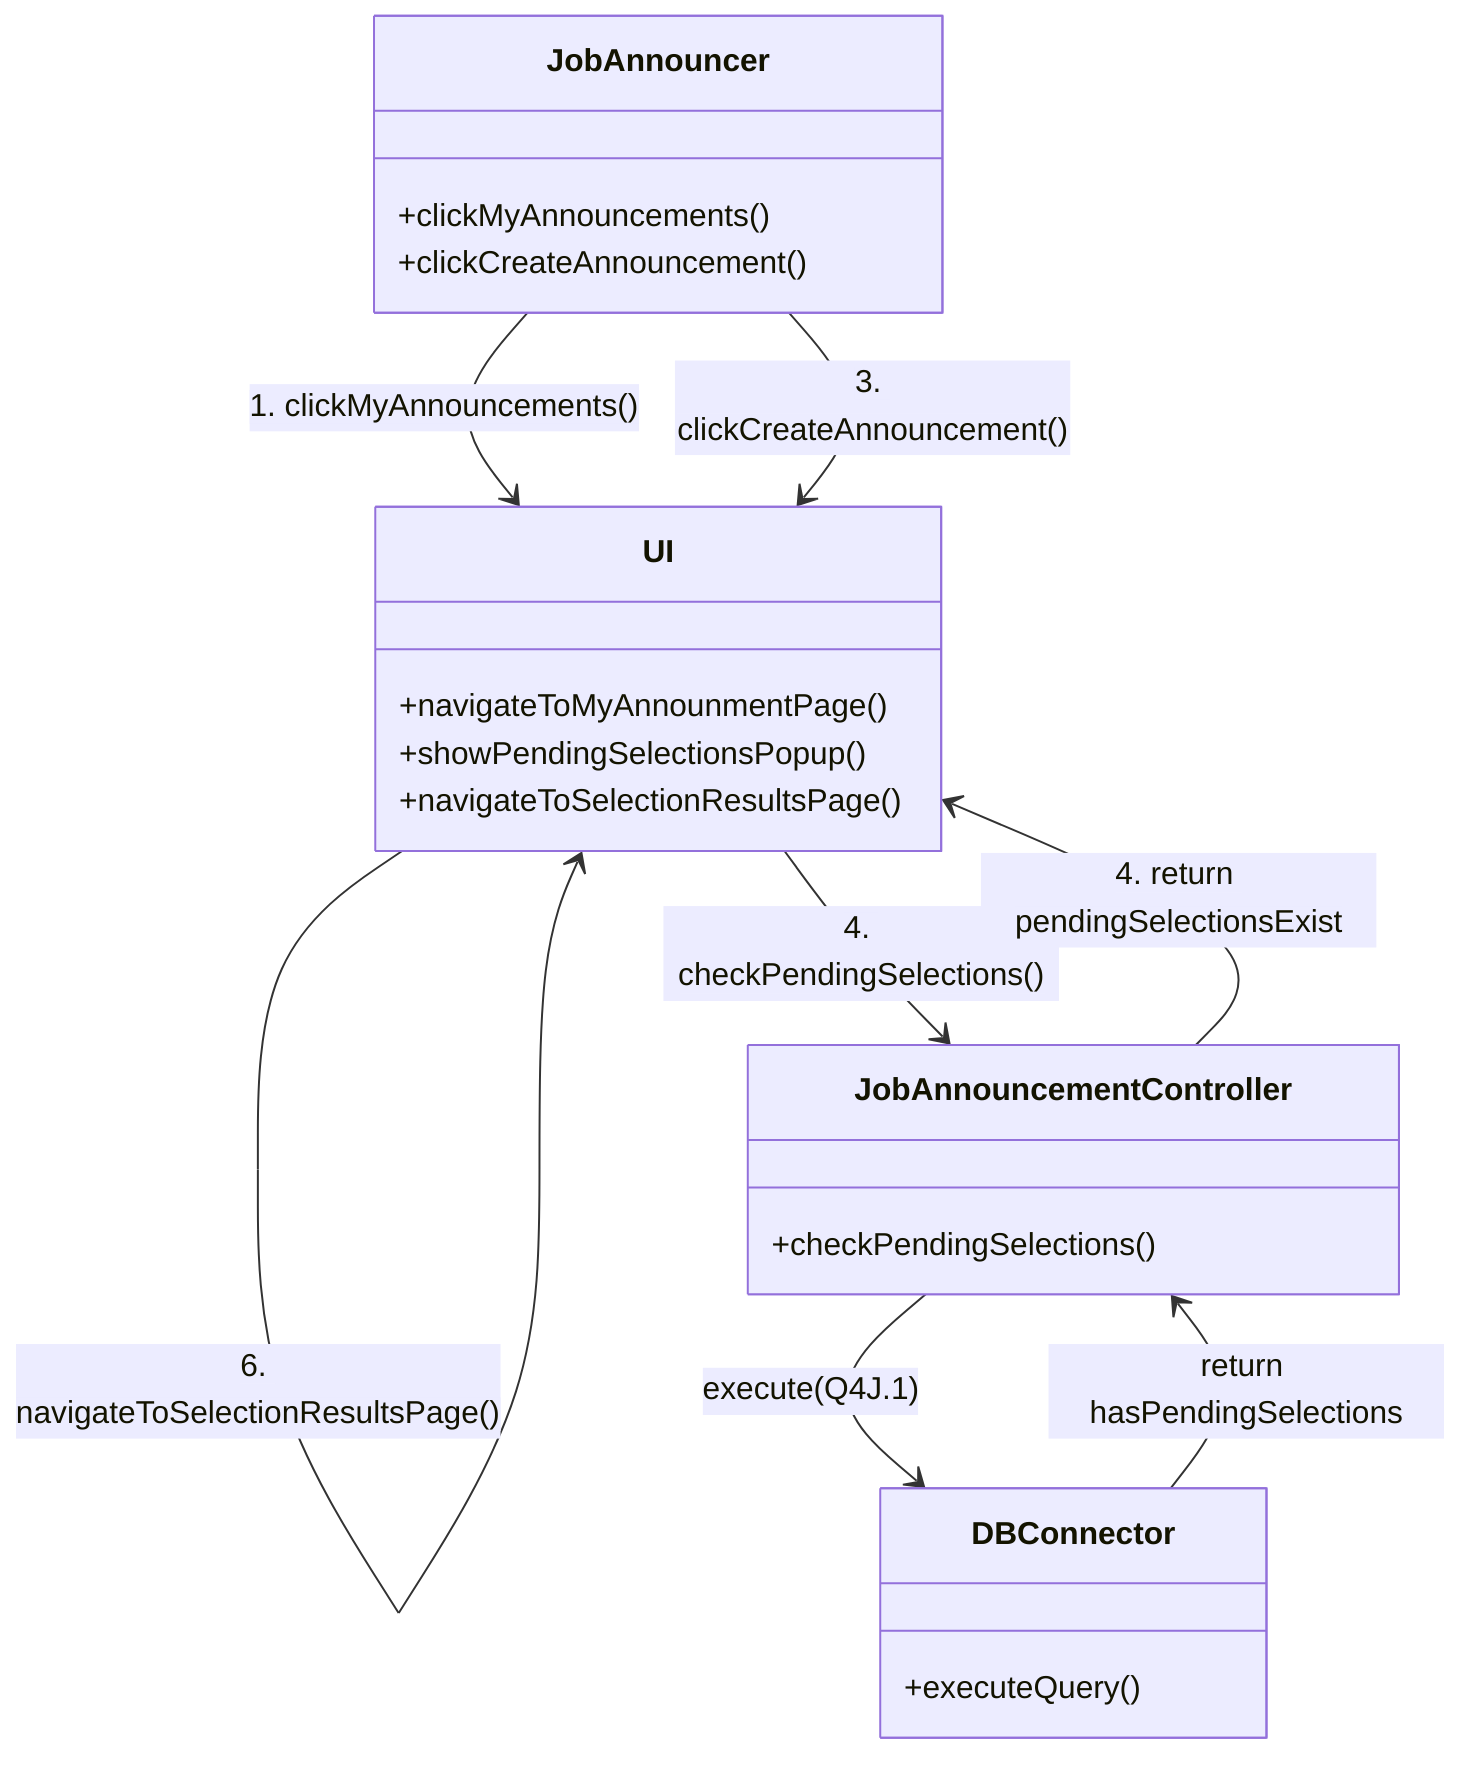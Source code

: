 classDiagram
    JobAnnouncer --> UI: 1. clickMyAnnouncements()
    UI --> UI: 2. navigateToMyAnnounmentPage()
    JobAnnouncer --> UI : 3. clickCreateAnnouncement()
    UI --> JobAnnouncementController: 4. checkPendingSelections()
    JobAnnouncementController --> DBConnector: execute(Q4J.1)
    DBConnector --> JobAnnouncementController: return hasPendingSelections
    JobAnnouncementController --> UI: 4. return pendingSelectionsExist
    UI --> UI: 5. showPendingSelectionsPopup()
    UI --> UI: 6. navigateToSelectionResultsPage()

    class JobAnnouncer{
        +clickMyAnnouncements()
        +clickCreateAnnouncement()
    }

    class UI {
        +navigateToMyAnnounmentPage()
        +showPendingSelectionsPopup()
        +navigateToSelectionResultsPage()
    }

    class JobAnnouncementController {
        +checkPendingSelections()
    }

    class DBConnector {
        +executeQuery()
    }